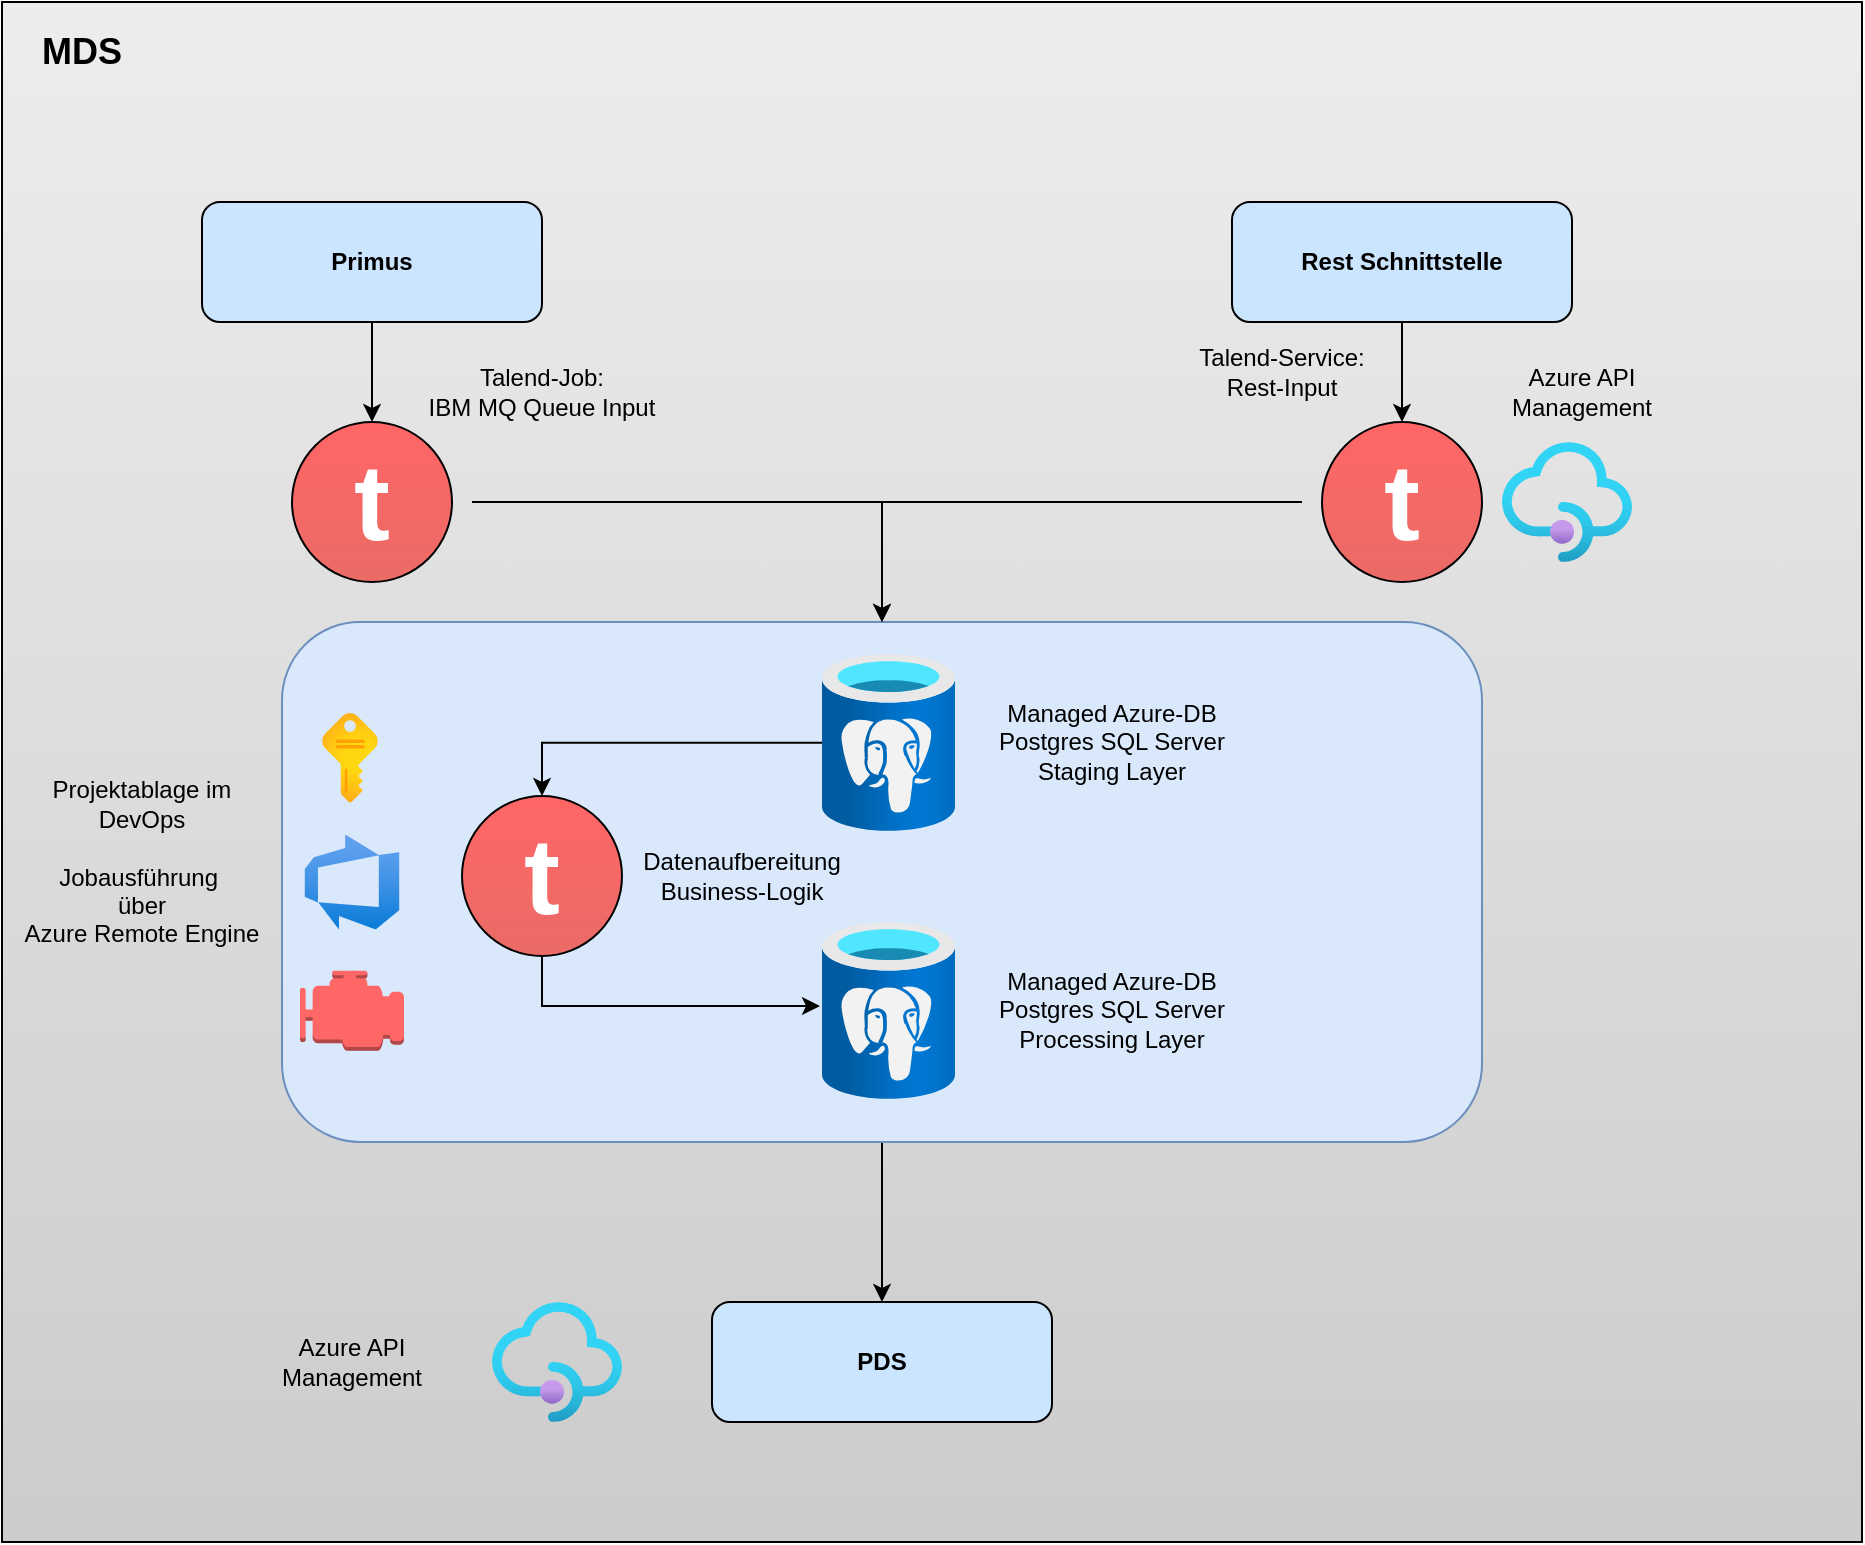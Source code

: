 <mxfile version="22.1.7" type="github">
  <diagram name="Seite-1" id="osP9VikOhbHR7fOa7SQz">
    <mxGraphModel dx="2261" dy="1951" grid="1" gridSize="10" guides="1" tooltips="1" connect="1" arrows="1" fold="1" page="1" pageScale="1" pageWidth="827" pageHeight="1169" background="none" math="0" shadow="0">
      <root>
        <mxCell id="0" />
        <mxCell id="1" parent="0" />
        <mxCell id="cVMqvwIyuu8IxggJA45d-3" value="" style="rounded=0;whiteSpace=wrap;html=1;labelBackgroundColor=none;fillColor=#EDEDED;gradientColor=#CCCCCC;" vertex="1" parent="1">
          <mxGeometry x="-110" y="-50" width="930" height="770" as="geometry" />
        </mxCell>
        <mxCell id="xuz98YopQS9WIF7cPWxn-35" style="edgeStyle=orthogonalEdgeStyle;rounded=0;orthogonalLoop=1;jettySize=auto;html=1;entryX=0.5;entryY=0;entryDx=0;entryDy=0;" parent="1" source="xuz98YopQS9WIF7cPWxn-22" edge="1" target="HuNmMZiUPK55yXc_vqOk-6">
          <mxGeometry relative="1" as="geometry">
            <mxPoint x="331.25" y="600" as="targetPoint" />
          </mxGeometry>
        </mxCell>
        <mxCell id="xuz98YopQS9WIF7cPWxn-22" value="" style="rounded=1;whiteSpace=wrap;html=1;fillColor=#dae8fc;strokeColor=#6c8ebf;" parent="1" vertex="1">
          <mxGeometry x="30" y="260" width="600" height="260" as="geometry" />
        </mxCell>
        <mxCell id="HuNmMZiUPK55yXc_vqOk-4" value="&lt;b&gt;Primus&lt;/b&gt;" style="rounded=1;whiteSpace=wrap;html=1;fillColor=#CCE5FF;" parent="1" vertex="1">
          <mxGeometry x="-10" y="50" width="170" height="60" as="geometry" />
        </mxCell>
        <mxCell id="xuz98YopQS9WIF7cPWxn-30" style="edgeStyle=orthogonalEdgeStyle;rounded=0;orthogonalLoop=1;jettySize=auto;html=1;entryX=0.5;entryY=0;entryDx=0;entryDy=0;" parent="1" source="HuNmMZiUPK55yXc_vqOk-5" target="xuz98YopQS9WIF7cPWxn-26" edge="1">
          <mxGeometry relative="1" as="geometry" />
        </mxCell>
        <mxCell id="HuNmMZiUPK55yXc_vqOk-5" value="" style="image;aspect=fixed;html=1;points=[];align=center;fontSize=12;image=img/lib/azure2/databases/Azure_Database_PostgreSQL_Server.svg;" parent="1" vertex="1">
          <mxGeometry x="300" y="276" width="66.5" height="88.66" as="geometry" />
        </mxCell>
        <mxCell id="HuNmMZiUPK55yXc_vqOk-6" value="&lt;b&gt;PDS&lt;/b&gt;" style="rounded=1;whiteSpace=wrap;html=1;fillColor=#CCE5FF;" parent="1" vertex="1">
          <mxGeometry x="245" y="600" width="170" height="60" as="geometry" />
        </mxCell>
        <mxCell id="HuNmMZiUPK55yXc_vqOk-25" value="" style="group;horizontal=0;labelBorderColor=default;html=1;fontStyle=0;perimeterSpacing=5;strokeWidth=10;rounded=0;glass=0;fillColor=none;gradientColor=none;shadow=0;" parent="1" vertex="1" connectable="0">
          <mxGeometry x="25" y="160" width="100" height="80" as="geometry" />
        </mxCell>
        <mxCell id="HuNmMZiUPK55yXc_vqOk-10" value="" style="ellipse;whiteSpace=wrap;html=1;aspect=fixed;fillColor=#FF6666;strokeColor=default;fontSize=54;gradientColor=#EA6B66;" parent="HuNmMZiUPK55yXc_vqOk-25" vertex="1">
          <mxGeometry x="10" width="80" height="80" as="geometry" />
        </mxCell>
        <mxCell id="HuNmMZiUPK55yXc_vqOk-24" value="&lt;font face=&quot;Helvetica&quot; style=&quot;font-size: 54px;&quot;&gt;t&lt;/font&gt;" style="text;html=1;fontSize=48;fontStyle=1;verticalAlign=middle;align=center;strokeWidth=1;perimeterSpacing=0;rounded=0;horizontal=1;fontColor=#FFFFFF;fontFamily=Tahoma;whiteSpace=wrap;" parent="HuNmMZiUPK55yXc_vqOk-25" vertex="1">
          <mxGeometry y="20" width="100" height="40" as="geometry" />
        </mxCell>
        <mxCell id="xuz98YopQS9WIF7cPWxn-2" value="Talend-Job:&lt;br&gt;IBM MQ Queue Input" style="text;html=1;strokeColor=none;fillColor=none;align=center;verticalAlign=middle;whiteSpace=wrap;rounded=0;" parent="1" vertex="1">
          <mxGeometry x="100" y="130" width="120" height="30" as="geometry" />
        </mxCell>
        <mxCell id="xuz98YopQS9WIF7cPWxn-3" style="edgeStyle=orthogonalEdgeStyle;rounded=0;orthogonalLoop=1;jettySize=auto;html=1;exitX=1;exitY=0.5;exitDx=0;exitDy=0;" parent="1" source="HuNmMZiUPK55yXc_vqOk-24" target="xuz98YopQS9WIF7cPWxn-22" edge="1">
          <mxGeometry relative="1" as="geometry" />
        </mxCell>
        <mxCell id="xuz98YopQS9WIF7cPWxn-11" style="edgeStyle=orthogonalEdgeStyle;rounded=0;orthogonalLoop=1;jettySize=auto;html=1;exitX=0.5;exitY=1;exitDx=0;exitDy=0;entryX=0.5;entryY=0;entryDx=0;entryDy=0;" parent="1" source="xuz98YopQS9WIF7cPWxn-4" target="xuz98YopQS9WIF7cPWxn-6" edge="1">
          <mxGeometry relative="1" as="geometry" />
        </mxCell>
        <mxCell id="xuz98YopQS9WIF7cPWxn-4" value="&lt;b&gt;Rest Schnittstelle&lt;br&gt;&lt;/b&gt;" style="rounded=1;whiteSpace=wrap;html=1;fillColor=#CCE5FF;" parent="1" vertex="1">
          <mxGeometry x="505" y="50" width="170" height="60" as="geometry" />
        </mxCell>
        <mxCell id="xuz98YopQS9WIF7cPWxn-5" value="" style="group;horizontal=0;labelBorderColor=default;html=1;fontStyle=0;perimeterSpacing=5;strokeWidth=10;rounded=0;glass=0;fillColor=none;gradientColor=none;shadow=0;" parent="1" vertex="1" connectable="0">
          <mxGeometry x="540" y="160" width="100" height="80" as="geometry" />
        </mxCell>
        <mxCell id="xuz98YopQS9WIF7cPWxn-6" value="" style="ellipse;whiteSpace=wrap;html=1;aspect=fixed;fillColor=#FF6666;strokeColor=default;fontSize=54;gradientColor=#EA6B66;" parent="xuz98YopQS9WIF7cPWxn-5" vertex="1">
          <mxGeometry x="10" width="80" height="80" as="geometry" />
        </mxCell>
        <mxCell id="xuz98YopQS9WIF7cPWxn-7" value="&lt;font face=&quot;Helvetica&quot; style=&quot;font-size: 54px;&quot;&gt;t&lt;/font&gt;" style="text;html=1;fontSize=48;fontStyle=1;verticalAlign=middle;align=center;strokeWidth=1;perimeterSpacing=0;rounded=0;horizontal=1;fontColor=#FFFFFF;fontFamily=Tahoma;whiteSpace=wrap;" parent="xuz98YopQS9WIF7cPWxn-5" vertex="1">
          <mxGeometry y="20" width="100" height="40" as="geometry" />
        </mxCell>
        <mxCell id="xuz98YopQS9WIF7cPWxn-10" style="edgeStyle=orthogonalEdgeStyle;rounded=0;orthogonalLoop=1;jettySize=auto;html=1;entryX=0.5;entryY=0;entryDx=0;entryDy=0;entryPerimeter=0;" parent="1" source="HuNmMZiUPK55yXc_vqOk-4" target="HuNmMZiUPK55yXc_vqOk-10" edge="1">
          <mxGeometry relative="1" as="geometry" />
        </mxCell>
        <mxCell id="xuz98YopQS9WIF7cPWxn-12" value="Talend-Service:&lt;br&gt;Rest-Input" style="text;html=1;strokeColor=none;fillColor=none;align=center;verticalAlign=middle;whiteSpace=wrap;rounded=0;" parent="1" vertex="1">
          <mxGeometry x="470" y="120" width="120" height="30" as="geometry" />
        </mxCell>
        <mxCell id="xuz98YopQS9WIF7cPWxn-14" value="" style="image;aspect=fixed;html=1;points=[];align=center;fontSize=12;image=img/lib/azure2/integration/API_Management_Services.svg;" parent="1" vertex="1">
          <mxGeometry x="640" y="170" width="65" height="60" as="geometry" />
        </mxCell>
        <mxCell id="xuz98YopQS9WIF7cPWxn-15" value="Managed Azure-DB Postgres SQL Server&lt;br&gt;Staging Layer" style="text;html=1;strokeColor=none;fillColor=none;align=center;verticalAlign=middle;whiteSpace=wrap;rounded=0;" parent="1" vertex="1">
          <mxGeometry x="385" y="305.33" width="120" height="30" as="geometry" />
        </mxCell>
        <mxCell id="xuz98YopQS9WIF7cPWxn-19" value="Azure API&lt;br&gt;Management" style="text;html=1;strokeColor=none;fillColor=none;align=center;verticalAlign=middle;whiteSpace=wrap;rounded=0;" parent="1" vertex="1">
          <mxGeometry x="620" y="130" width="120" height="30" as="geometry" />
        </mxCell>
        <mxCell id="xuz98YopQS9WIF7cPWxn-24" style="edgeStyle=orthogonalEdgeStyle;rounded=0;orthogonalLoop=1;jettySize=auto;html=1;exitX=0;exitY=0.5;exitDx=0;exitDy=0;entryX=0.5;entryY=0;entryDx=0;entryDy=0;" parent="1" source="xuz98YopQS9WIF7cPWxn-7" target="xuz98YopQS9WIF7cPWxn-22" edge="1">
          <mxGeometry relative="1" as="geometry" />
        </mxCell>
        <mxCell id="xuz98YopQS9WIF7cPWxn-25" value="" style="group;horizontal=0;labelBorderColor=default;html=1;fontStyle=0;perimeterSpacing=5;strokeWidth=10;rounded=0;glass=0;fillColor=none;gradientColor=none;shadow=0;" parent="1" vertex="1" connectable="0">
          <mxGeometry x="110" y="347" width="100" height="80" as="geometry" />
        </mxCell>
        <mxCell id="xuz98YopQS9WIF7cPWxn-26" value="" style="ellipse;whiteSpace=wrap;html=1;aspect=fixed;fillColor=#FF6666;strokeColor=default;fontSize=54;gradientColor=#EA6B66;" parent="xuz98YopQS9WIF7cPWxn-25" vertex="1">
          <mxGeometry x="10" width="80" height="80" as="geometry" />
        </mxCell>
        <mxCell id="xuz98YopQS9WIF7cPWxn-27" value="&lt;font face=&quot;Helvetica&quot; style=&quot;font-size: 54px;&quot;&gt;t&lt;/font&gt;" style="text;html=1;fontSize=48;fontStyle=1;verticalAlign=middle;align=center;strokeWidth=1;perimeterSpacing=0;rounded=0;horizontal=1;fontColor=#FFFFFF;fontFamily=Tahoma;whiteSpace=wrap;" parent="xuz98YopQS9WIF7cPWxn-25" vertex="1">
          <mxGeometry y="20" width="100" height="40" as="geometry" />
        </mxCell>
        <mxCell id="xuz98YopQS9WIF7cPWxn-29" value="" style="image;aspect=fixed;html=1;points=[];align=center;fontSize=12;image=img/lib/azure2/databases/Azure_Database_PostgreSQL_Server.svg;" parent="1" vertex="1">
          <mxGeometry x="300" y="410" width="66.5" height="88.66" as="geometry" />
        </mxCell>
        <mxCell id="xuz98YopQS9WIF7cPWxn-33" style="edgeStyle=orthogonalEdgeStyle;rounded=0;orthogonalLoop=1;jettySize=auto;html=1;entryX=-0.015;entryY=0.474;entryDx=0;entryDy=0;entryPerimeter=0;exitX=0.5;exitY=1;exitDx=0;exitDy=0;" parent="1" source="xuz98YopQS9WIF7cPWxn-26" target="xuz98YopQS9WIF7cPWxn-29" edge="1">
          <mxGeometry relative="1" as="geometry" />
        </mxCell>
        <mxCell id="xuz98YopQS9WIF7cPWxn-34" value="" style="image;aspect=fixed;html=1;points=[];align=center;fontSize=12;image=img/lib/azure2/integration/API_Management_Services.svg;" parent="1" vertex="1">
          <mxGeometry x="135" y="600" width="65" height="60" as="geometry" />
        </mxCell>
        <mxCell id="xuz98YopQS9WIF7cPWxn-36" value="Managed Azure-DB Postgres SQL Server&lt;br&gt;Processing Layer" style="text;html=1;strokeColor=none;fillColor=none;align=center;verticalAlign=middle;whiteSpace=wrap;rounded=0;" parent="1" vertex="1">
          <mxGeometry x="385" y="439.33" width="120" height="30" as="geometry" />
        </mxCell>
        <mxCell id="cVMqvwIyuu8IxggJA45d-1" value="Datenaufbereitung&lt;br&gt;Business-Logik" style="text;html=1;strokeColor=none;fillColor=none;align=center;verticalAlign=middle;whiteSpace=wrap;rounded=0;" vertex="1" parent="1">
          <mxGeometry x="200" y="372.0" width="120" height="30" as="geometry" />
        </mxCell>
        <mxCell id="cVMqvwIyuu8IxggJA45d-8" value="MDS" style="text;html=1;strokeColor=none;fillColor=none;align=center;verticalAlign=middle;whiteSpace=wrap;rounded=0;fontStyle=1;fontSize=18;" vertex="1" parent="1">
          <mxGeometry x="-100" y="-40" width="60" height="30" as="geometry" />
        </mxCell>
        <mxCell id="cVMqvwIyuu8IxggJA45d-9" value="Azure API&lt;br&gt;Management" style="text;html=1;strokeColor=none;fillColor=none;align=center;verticalAlign=middle;whiteSpace=wrap;rounded=0;" vertex="1" parent="1">
          <mxGeometry x="5" y="615" width="120" height="30" as="geometry" />
        </mxCell>
        <mxCell id="cVMqvwIyuu8IxggJA45d-10" value="" style="image;aspect=fixed;html=1;points=[];align=center;fontSize=12;image=img/lib/azure2/devops/Azure_DevOps.svg;" vertex="1" parent="1">
          <mxGeometry x="41.25" y="366.25" width="47.5" height="47.5" as="geometry" />
        </mxCell>
        <mxCell id="cVMqvwIyuu8IxggJA45d-11" value="" style="image;aspect=fixed;html=1;points=[];align=center;fontSize=12;image=img/lib/azure2/general/Subscriptions.svg;" vertex="1" parent="1">
          <mxGeometry x="50.05" y="305.33" width="27.89" height="45" as="geometry" />
        </mxCell>
        <mxCell id="cVMqvwIyuu8IxggJA45d-14" value="Projektablage im&lt;br&gt;DevOps&lt;br&gt;&lt;br&gt;Jobausführung&amp;nbsp;&lt;br&gt;über &lt;br&gt;Azure Remote Engine" style="text;html=1;strokeColor=none;fillColor=none;align=center;verticalAlign=middle;whiteSpace=wrap;rounded=0;" vertex="1" parent="1">
          <mxGeometry x="-100" y="364.66" width="120" height="30" as="geometry" />
        </mxCell>
        <mxCell id="cVMqvwIyuu8IxggJA45d-15" value="" style="outlineConnect=0;dashed=0;verticalLabelPosition=bottom;verticalAlign=top;align=center;html=1;shape=mxgraph.aws3.emr_engine;fillColor=#FF6666;gradientColor=none;" vertex="1" parent="1">
          <mxGeometry x="39" y="434.33" width="52" height="40" as="geometry" />
        </mxCell>
      </root>
    </mxGraphModel>
  </diagram>
</mxfile>
